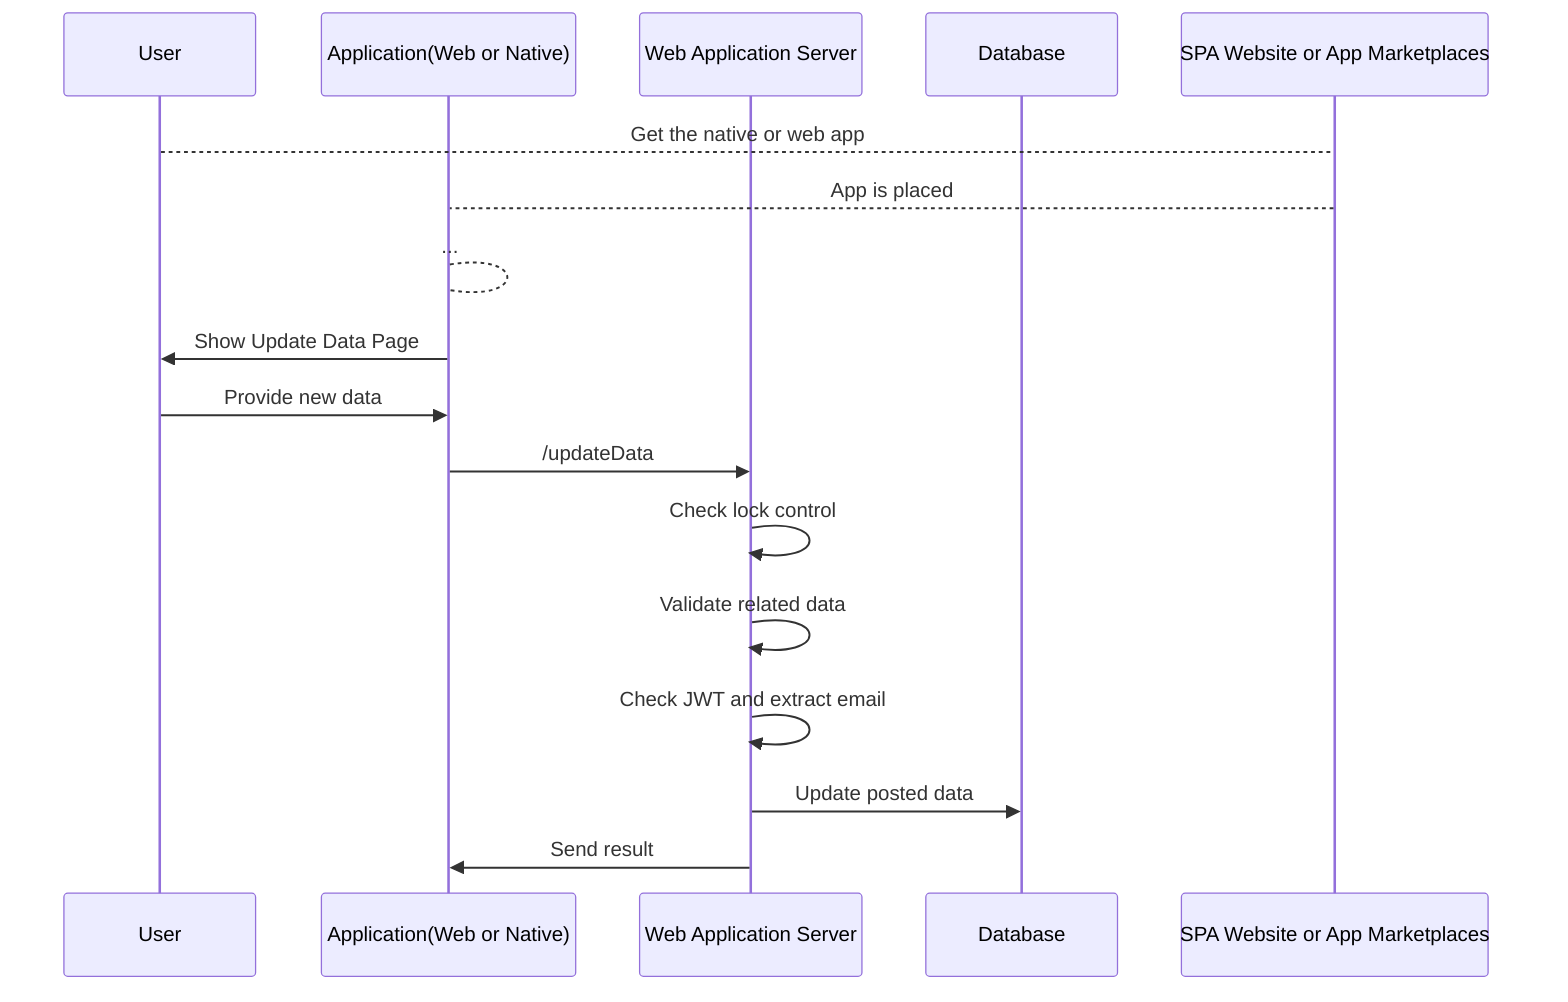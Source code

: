 sequenceDiagram
	Participant User
	Participant Application(Web or Native)
	Participant Web Application Server
	Participant Database
	Participant SPA Website or App Marketplaces
	User --> SPA Website or App Marketplaces: Get the native or web app
	SPA Website or App Marketplaces --> Application(Web or Native): App is placed
	Application(Web or Native) --> Application(Web or Native): ...
	Application(Web or Native) ->> User: Show Update Data Page
	User ->> Application(Web or Native): Provide new data
	Application(Web or Native) ->> Web Application Server: /updateData
	Web Application Server ->> Web Application Server: Check lock control
	Web Application Server ->> Web Application Server: Validate related data
	Web Application Server ->> Web Application Server: Check JWT and extract email
	Web Application Server ->> Database: Update posted data
	Web Application Server ->> Application(Web or Native): Send result